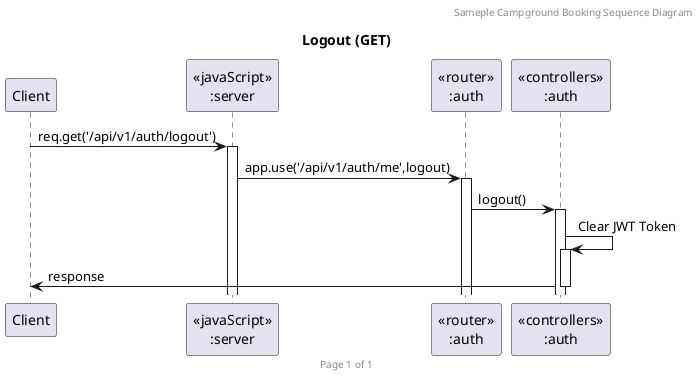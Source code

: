 @startuml Manage User (GET)

header Sameple Campground Booking Sequence Diagram
footer Page %page% of %lastpage%
title "Logout (GET)"

participant "Client" as client
participant "<<javaScript>>\n:server" as server
participant "<<router>>\n:auth" as routerAuth
participant "<<controllers>>\n:auth" as controllersAuth

client->server ++:req.get('/api/v1/auth/logout')
server->routerAuth ++:app.use('/api/v1/auth/me',logout)
routerAuth -> controllersAuth ++:logout()
controllersAuth -> controllersAuth ++: Clear JWT Token
controllersAuth->client --:response

@enduml